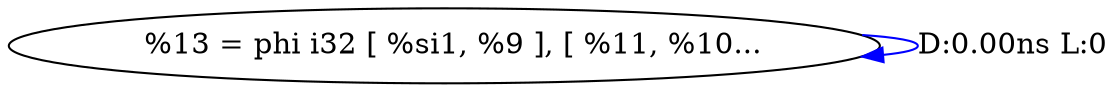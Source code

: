 digraph {
Node0x2b8f0c0[label="  %13 = phi i32 [ %si1, %9 ], [ %11, %10..."];
Node0x2b8f0c0 -> Node0x2b8f0c0[label="D:0.00ns L:0",color=blue];
}
